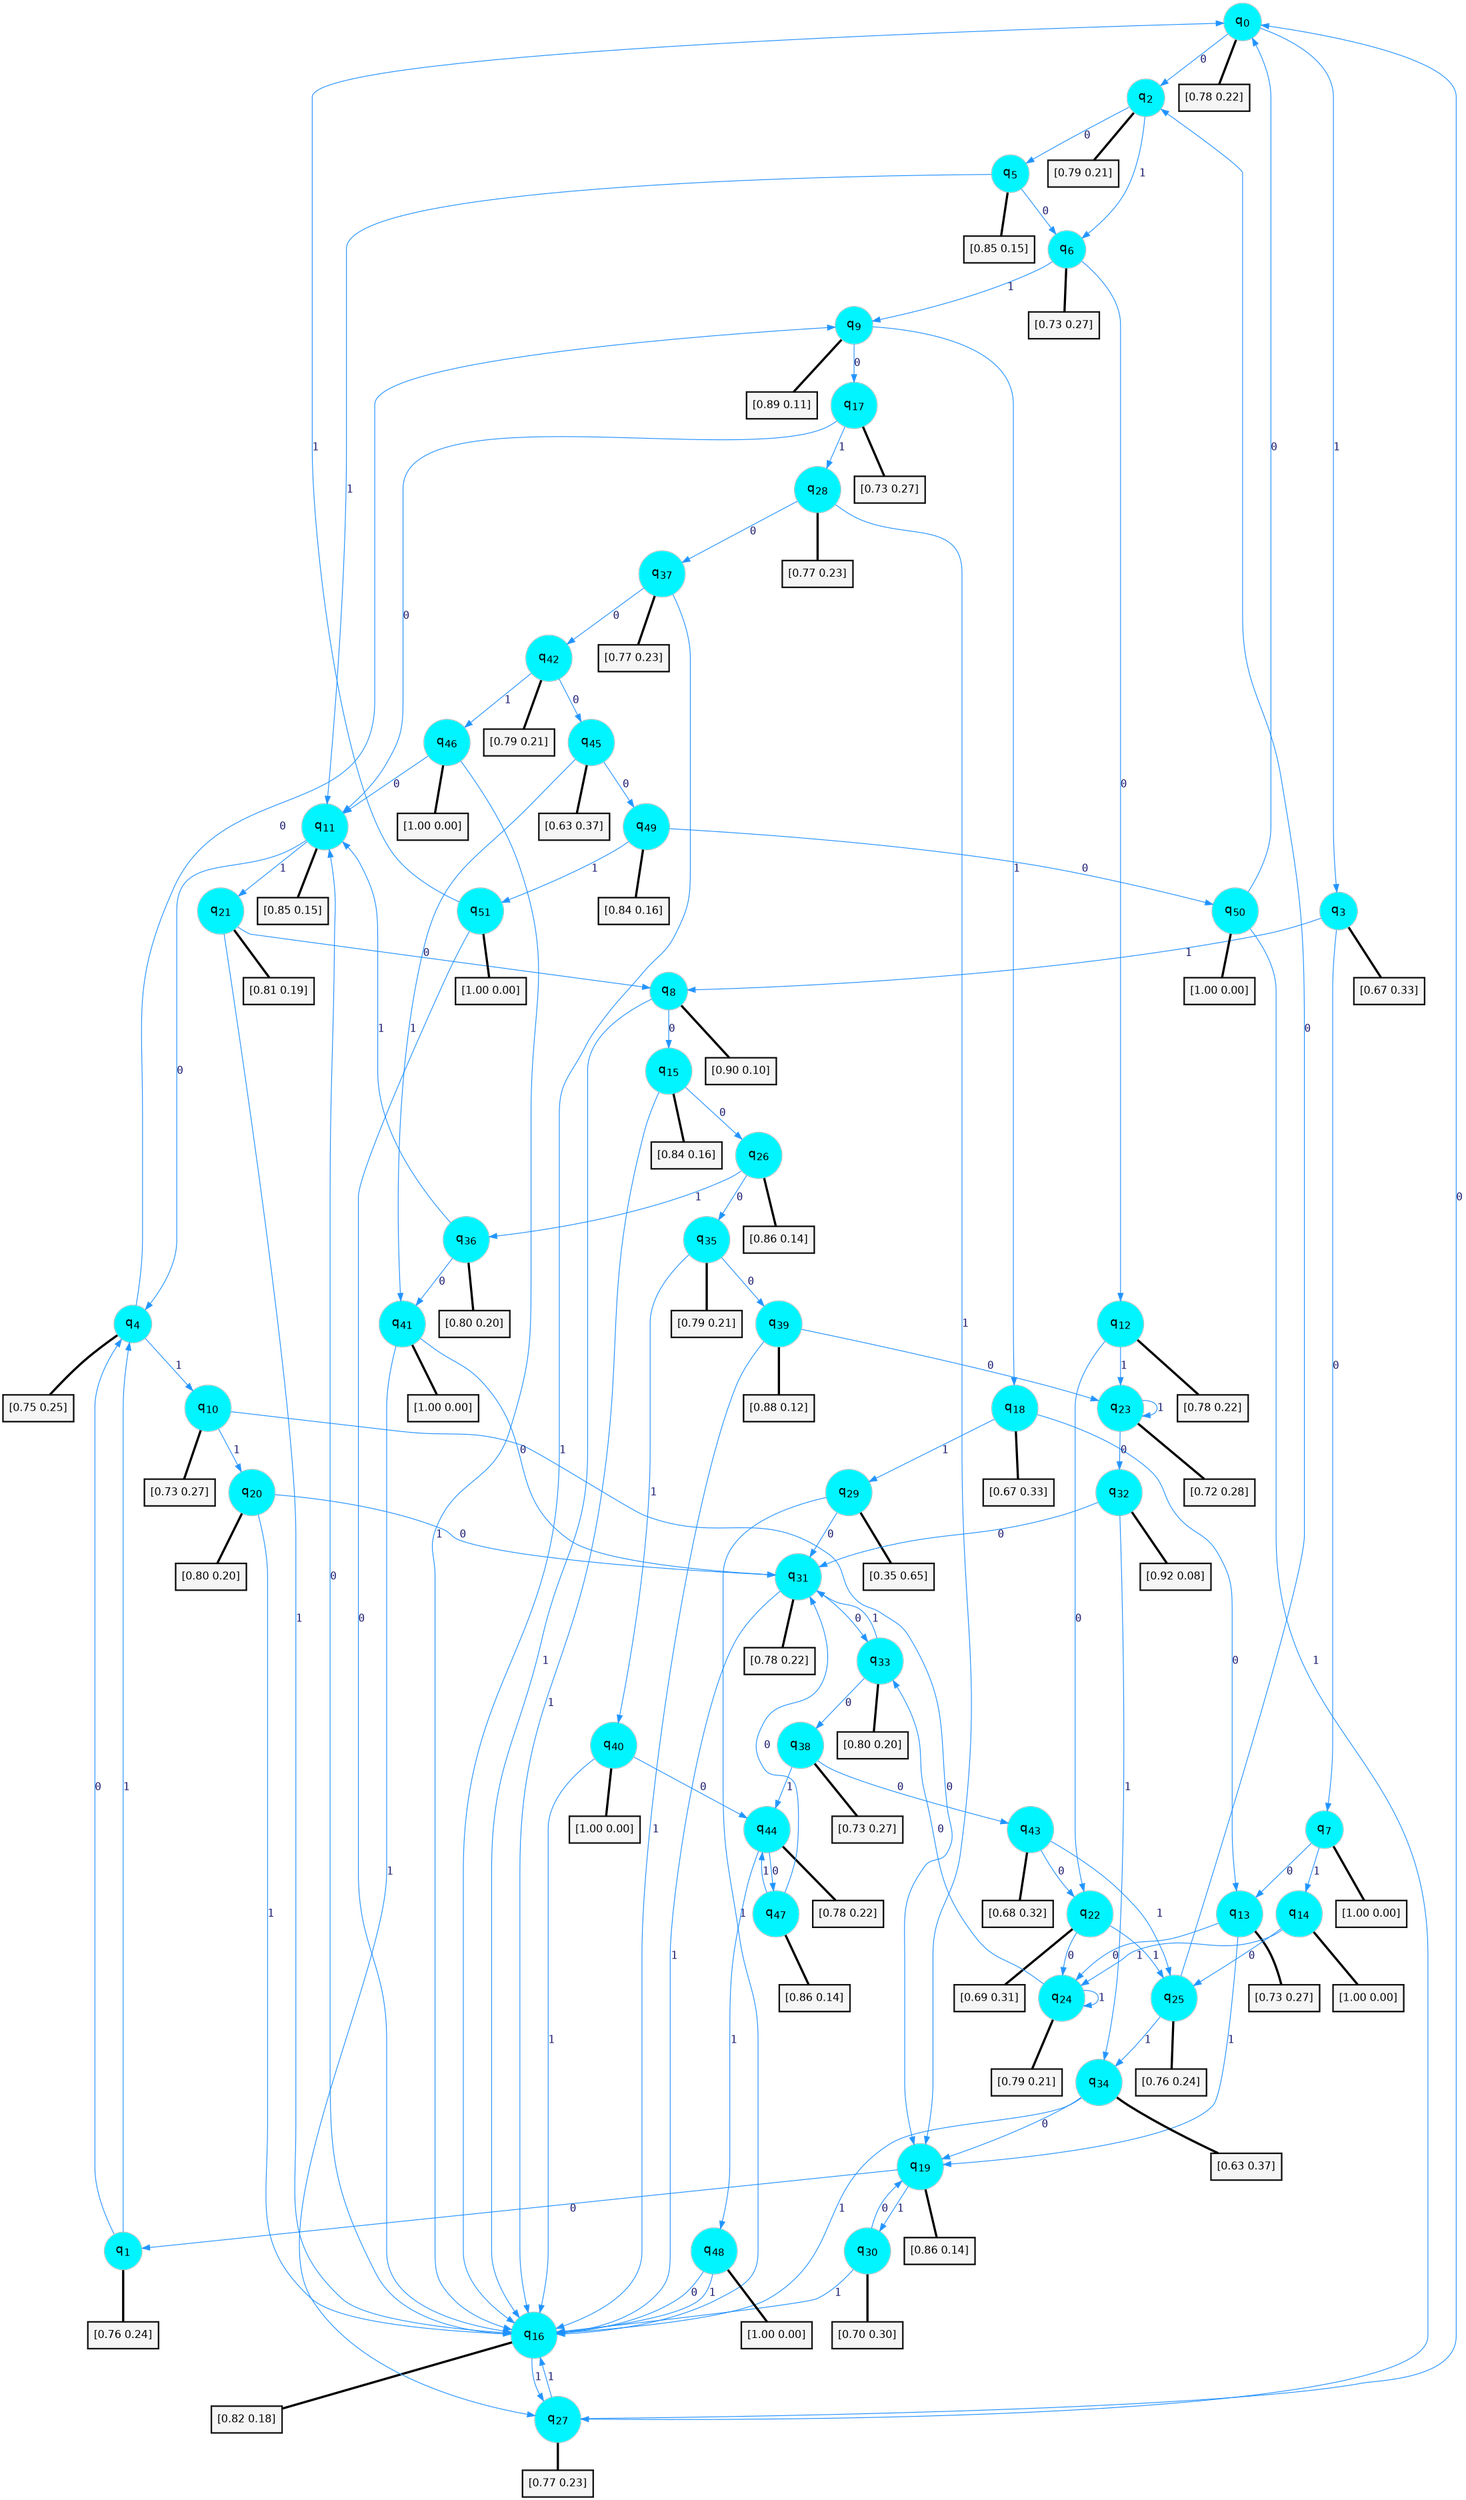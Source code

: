 digraph G {
graph [
bgcolor=transparent, dpi=300, rankdir=TD, size="40,25"];
node [
color=gray, fillcolor=turquoise1, fontcolor=black, fontname=Helvetica, fontsize=16, fontweight=bold, shape=circle, style=filled];
edge [
arrowsize=1, color=dodgerblue1, fontcolor=midnightblue, fontname=courier, fontweight=bold, penwidth=1, style=solid, weight=20];
0[label=<q<SUB>0</SUB>>];
1[label=<q<SUB>1</SUB>>];
2[label=<q<SUB>2</SUB>>];
3[label=<q<SUB>3</SUB>>];
4[label=<q<SUB>4</SUB>>];
5[label=<q<SUB>5</SUB>>];
6[label=<q<SUB>6</SUB>>];
7[label=<q<SUB>7</SUB>>];
8[label=<q<SUB>8</SUB>>];
9[label=<q<SUB>9</SUB>>];
10[label=<q<SUB>10</SUB>>];
11[label=<q<SUB>11</SUB>>];
12[label=<q<SUB>12</SUB>>];
13[label=<q<SUB>13</SUB>>];
14[label=<q<SUB>14</SUB>>];
15[label=<q<SUB>15</SUB>>];
16[label=<q<SUB>16</SUB>>];
17[label=<q<SUB>17</SUB>>];
18[label=<q<SUB>18</SUB>>];
19[label=<q<SUB>19</SUB>>];
20[label=<q<SUB>20</SUB>>];
21[label=<q<SUB>21</SUB>>];
22[label=<q<SUB>22</SUB>>];
23[label=<q<SUB>23</SUB>>];
24[label=<q<SUB>24</SUB>>];
25[label=<q<SUB>25</SUB>>];
26[label=<q<SUB>26</SUB>>];
27[label=<q<SUB>27</SUB>>];
28[label=<q<SUB>28</SUB>>];
29[label=<q<SUB>29</SUB>>];
30[label=<q<SUB>30</SUB>>];
31[label=<q<SUB>31</SUB>>];
32[label=<q<SUB>32</SUB>>];
33[label=<q<SUB>33</SUB>>];
34[label=<q<SUB>34</SUB>>];
35[label=<q<SUB>35</SUB>>];
36[label=<q<SUB>36</SUB>>];
37[label=<q<SUB>37</SUB>>];
38[label=<q<SUB>38</SUB>>];
39[label=<q<SUB>39</SUB>>];
40[label=<q<SUB>40</SUB>>];
41[label=<q<SUB>41</SUB>>];
42[label=<q<SUB>42</SUB>>];
43[label=<q<SUB>43</SUB>>];
44[label=<q<SUB>44</SUB>>];
45[label=<q<SUB>45</SUB>>];
46[label=<q<SUB>46</SUB>>];
47[label=<q<SUB>47</SUB>>];
48[label=<q<SUB>48</SUB>>];
49[label=<q<SUB>49</SUB>>];
50[label=<q<SUB>50</SUB>>];
51[label=<q<SUB>51</SUB>>];
52[label="[0.78 0.22]", shape=box,fontcolor=black, fontname=Helvetica, fontsize=14, penwidth=2, fillcolor=whitesmoke,color=black];
53[label="[0.76 0.24]", shape=box,fontcolor=black, fontname=Helvetica, fontsize=14, penwidth=2, fillcolor=whitesmoke,color=black];
54[label="[0.79 0.21]", shape=box,fontcolor=black, fontname=Helvetica, fontsize=14, penwidth=2, fillcolor=whitesmoke,color=black];
55[label="[0.67 0.33]", shape=box,fontcolor=black, fontname=Helvetica, fontsize=14, penwidth=2, fillcolor=whitesmoke,color=black];
56[label="[0.75 0.25]", shape=box,fontcolor=black, fontname=Helvetica, fontsize=14, penwidth=2, fillcolor=whitesmoke,color=black];
57[label="[0.85 0.15]", shape=box,fontcolor=black, fontname=Helvetica, fontsize=14, penwidth=2, fillcolor=whitesmoke,color=black];
58[label="[0.73 0.27]", shape=box,fontcolor=black, fontname=Helvetica, fontsize=14, penwidth=2, fillcolor=whitesmoke,color=black];
59[label="[1.00 0.00]", shape=box,fontcolor=black, fontname=Helvetica, fontsize=14, penwidth=2, fillcolor=whitesmoke,color=black];
60[label="[0.90 0.10]", shape=box,fontcolor=black, fontname=Helvetica, fontsize=14, penwidth=2, fillcolor=whitesmoke,color=black];
61[label="[0.89 0.11]", shape=box,fontcolor=black, fontname=Helvetica, fontsize=14, penwidth=2, fillcolor=whitesmoke,color=black];
62[label="[0.73 0.27]", shape=box,fontcolor=black, fontname=Helvetica, fontsize=14, penwidth=2, fillcolor=whitesmoke,color=black];
63[label="[0.85 0.15]", shape=box,fontcolor=black, fontname=Helvetica, fontsize=14, penwidth=2, fillcolor=whitesmoke,color=black];
64[label="[0.78 0.22]", shape=box,fontcolor=black, fontname=Helvetica, fontsize=14, penwidth=2, fillcolor=whitesmoke,color=black];
65[label="[0.73 0.27]", shape=box,fontcolor=black, fontname=Helvetica, fontsize=14, penwidth=2, fillcolor=whitesmoke,color=black];
66[label="[1.00 0.00]", shape=box,fontcolor=black, fontname=Helvetica, fontsize=14, penwidth=2, fillcolor=whitesmoke,color=black];
67[label="[0.84 0.16]", shape=box,fontcolor=black, fontname=Helvetica, fontsize=14, penwidth=2, fillcolor=whitesmoke,color=black];
68[label="[0.82 0.18]", shape=box,fontcolor=black, fontname=Helvetica, fontsize=14, penwidth=2, fillcolor=whitesmoke,color=black];
69[label="[0.73 0.27]", shape=box,fontcolor=black, fontname=Helvetica, fontsize=14, penwidth=2, fillcolor=whitesmoke,color=black];
70[label="[0.67 0.33]", shape=box,fontcolor=black, fontname=Helvetica, fontsize=14, penwidth=2, fillcolor=whitesmoke,color=black];
71[label="[0.86 0.14]", shape=box,fontcolor=black, fontname=Helvetica, fontsize=14, penwidth=2, fillcolor=whitesmoke,color=black];
72[label="[0.80 0.20]", shape=box,fontcolor=black, fontname=Helvetica, fontsize=14, penwidth=2, fillcolor=whitesmoke,color=black];
73[label="[0.81 0.19]", shape=box,fontcolor=black, fontname=Helvetica, fontsize=14, penwidth=2, fillcolor=whitesmoke,color=black];
74[label="[0.69 0.31]", shape=box,fontcolor=black, fontname=Helvetica, fontsize=14, penwidth=2, fillcolor=whitesmoke,color=black];
75[label="[0.72 0.28]", shape=box,fontcolor=black, fontname=Helvetica, fontsize=14, penwidth=2, fillcolor=whitesmoke,color=black];
76[label="[0.79 0.21]", shape=box,fontcolor=black, fontname=Helvetica, fontsize=14, penwidth=2, fillcolor=whitesmoke,color=black];
77[label="[0.76 0.24]", shape=box,fontcolor=black, fontname=Helvetica, fontsize=14, penwidth=2, fillcolor=whitesmoke,color=black];
78[label="[0.86 0.14]", shape=box,fontcolor=black, fontname=Helvetica, fontsize=14, penwidth=2, fillcolor=whitesmoke,color=black];
79[label="[0.77 0.23]", shape=box,fontcolor=black, fontname=Helvetica, fontsize=14, penwidth=2, fillcolor=whitesmoke,color=black];
80[label="[0.77 0.23]", shape=box,fontcolor=black, fontname=Helvetica, fontsize=14, penwidth=2, fillcolor=whitesmoke,color=black];
81[label="[0.35 0.65]", shape=box,fontcolor=black, fontname=Helvetica, fontsize=14, penwidth=2, fillcolor=whitesmoke,color=black];
82[label="[0.70 0.30]", shape=box,fontcolor=black, fontname=Helvetica, fontsize=14, penwidth=2, fillcolor=whitesmoke,color=black];
83[label="[0.78 0.22]", shape=box,fontcolor=black, fontname=Helvetica, fontsize=14, penwidth=2, fillcolor=whitesmoke,color=black];
84[label="[0.92 0.08]", shape=box,fontcolor=black, fontname=Helvetica, fontsize=14, penwidth=2, fillcolor=whitesmoke,color=black];
85[label="[0.80 0.20]", shape=box,fontcolor=black, fontname=Helvetica, fontsize=14, penwidth=2, fillcolor=whitesmoke,color=black];
86[label="[0.63 0.37]", shape=box,fontcolor=black, fontname=Helvetica, fontsize=14, penwidth=2, fillcolor=whitesmoke,color=black];
87[label="[0.79 0.21]", shape=box,fontcolor=black, fontname=Helvetica, fontsize=14, penwidth=2, fillcolor=whitesmoke,color=black];
88[label="[0.80 0.20]", shape=box,fontcolor=black, fontname=Helvetica, fontsize=14, penwidth=2, fillcolor=whitesmoke,color=black];
89[label="[0.77 0.23]", shape=box,fontcolor=black, fontname=Helvetica, fontsize=14, penwidth=2, fillcolor=whitesmoke,color=black];
90[label="[0.73 0.27]", shape=box,fontcolor=black, fontname=Helvetica, fontsize=14, penwidth=2, fillcolor=whitesmoke,color=black];
91[label="[0.88 0.12]", shape=box,fontcolor=black, fontname=Helvetica, fontsize=14, penwidth=2, fillcolor=whitesmoke,color=black];
92[label="[1.00 0.00]", shape=box,fontcolor=black, fontname=Helvetica, fontsize=14, penwidth=2, fillcolor=whitesmoke,color=black];
93[label="[1.00 0.00]", shape=box,fontcolor=black, fontname=Helvetica, fontsize=14, penwidth=2, fillcolor=whitesmoke,color=black];
94[label="[0.79 0.21]", shape=box,fontcolor=black, fontname=Helvetica, fontsize=14, penwidth=2, fillcolor=whitesmoke,color=black];
95[label="[0.68 0.32]", shape=box,fontcolor=black, fontname=Helvetica, fontsize=14, penwidth=2, fillcolor=whitesmoke,color=black];
96[label="[0.78 0.22]", shape=box,fontcolor=black, fontname=Helvetica, fontsize=14, penwidth=2, fillcolor=whitesmoke,color=black];
97[label="[0.63 0.37]", shape=box,fontcolor=black, fontname=Helvetica, fontsize=14, penwidth=2, fillcolor=whitesmoke,color=black];
98[label="[1.00 0.00]", shape=box,fontcolor=black, fontname=Helvetica, fontsize=14, penwidth=2, fillcolor=whitesmoke,color=black];
99[label="[0.86 0.14]", shape=box,fontcolor=black, fontname=Helvetica, fontsize=14, penwidth=2, fillcolor=whitesmoke,color=black];
100[label="[1.00 0.00]", shape=box,fontcolor=black, fontname=Helvetica, fontsize=14, penwidth=2, fillcolor=whitesmoke,color=black];
101[label="[0.84 0.16]", shape=box,fontcolor=black, fontname=Helvetica, fontsize=14, penwidth=2, fillcolor=whitesmoke,color=black];
102[label="[1.00 0.00]", shape=box,fontcolor=black, fontname=Helvetica, fontsize=14, penwidth=2, fillcolor=whitesmoke,color=black];
103[label="[1.00 0.00]", shape=box,fontcolor=black, fontname=Helvetica, fontsize=14, penwidth=2, fillcolor=whitesmoke,color=black];
0->2 [label=0];
0->3 [label=1];
0->52 [arrowhead=none, penwidth=3,color=black];
1->4 [label=0];
1->4 [label=1];
1->53 [arrowhead=none, penwidth=3,color=black];
2->5 [label=0];
2->6 [label=1];
2->54 [arrowhead=none, penwidth=3,color=black];
3->7 [label=0];
3->8 [label=1];
3->55 [arrowhead=none, penwidth=3,color=black];
4->9 [label=0];
4->10 [label=1];
4->56 [arrowhead=none, penwidth=3,color=black];
5->6 [label=0];
5->11 [label=1];
5->57 [arrowhead=none, penwidth=3,color=black];
6->12 [label=0];
6->9 [label=1];
6->58 [arrowhead=none, penwidth=3,color=black];
7->13 [label=0];
7->14 [label=1];
7->59 [arrowhead=none, penwidth=3,color=black];
8->15 [label=0];
8->16 [label=1];
8->60 [arrowhead=none, penwidth=3,color=black];
9->17 [label=0];
9->18 [label=1];
9->61 [arrowhead=none, penwidth=3,color=black];
10->19 [label=0];
10->20 [label=1];
10->62 [arrowhead=none, penwidth=3,color=black];
11->4 [label=0];
11->21 [label=1];
11->63 [arrowhead=none, penwidth=3,color=black];
12->22 [label=0];
12->23 [label=1];
12->64 [arrowhead=none, penwidth=3,color=black];
13->24 [label=0];
13->19 [label=1];
13->65 [arrowhead=none, penwidth=3,color=black];
14->25 [label=0];
14->24 [label=1];
14->66 [arrowhead=none, penwidth=3,color=black];
15->26 [label=0];
15->16 [label=1];
15->67 [arrowhead=none, penwidth=3,color=black];
16->11 [label=0];
16->27 [label=1];
16->68 [arrowhead=none, penwidth=3,color=black];
17->11 [label=0];
17->28 [label=1];
17->69 [arrowhead=none, penwidth=3,color=black];
18->13 [label=0];
18->29 [label=1];
18->70 [arrowhead=none, penwidth=3,color=black];
19->1 [label=0];
19->30 [label=1];
19->71 [arrowhead=none, penwidth=3,color=black];
20->31 [label=0];
20->16 [label=1];
20->72 [arrowhead=none, penwidth=3,color=black];
21->8 [label=0];
21->16 [label=1];
21->73 [arrowhead=none, penwidth=3,color=black];
22->24 [label=0];
22->25 [label=1];
22->74 [arrowhead=none, penwidth=3,color=black];
23->32 [label=0];
23->23 [label=1];
23->75 [arrowhead=none, penwidth=3,color=black];
24->33 [label=0];
24->24 [label=1];
24->76 [arrowhead=none, penwidth=3,color=black];
25->2 [label=0];
25->34 [label=1];
25->77 [arrowhead=none, penwidth=3,color=black];
26->35 [label=0];
26->36 [label=1];
26->78 [arrowhead=none, penwidth=3,color=black];
27->0 [label=0];
27->16 [label=1];
27->79 [arrowhead=none, penwidth=3,color=black];
28->37 [label=0];
28->19 [label=1];
28->80 [arrowhead=none, penwidth=3,color=black];
29->31 [label=0];
29->16 [label=1];
29->81 [arrowhead=none, penwidth=3,color=black];
30->19 [label=0];
30->16 [label=1];
30->82 [arrowhead=none, penwidth=3,color=black];
31->33 [label=0];
31->16 [label=1];
31->83 [arrowhead=none, penwidth=3,color=black];
32->31 [label=0];
32->34 [label=1];
32->84 [arrowhead=none, penwidth=3,color=black];
33->38 [label=0];
33->31 [label=1];
33->85 [arrowhead=none, penwidth=3,color=black];
34->19 [label=0];
34->16 [label=1];
34->86 [arrowhead=none, penwidth=3,color=black];
35->39 [label=0];
35->40 [label=1];
35->87 [arrowhead=none, penwidth=3,color=black];
36->41 [label=0];
36->11 [label=1];
36->88 [arrowhead=none, penwidth=3,color=black];
37->42 [label=0];
37->16 [label=1];
37->89 [arrowhead=none, penwidth=3,color=black];
38->43 [label=0];
38->44 [label=1];
38->90 [arrowhead=none, penwidth=3,color=black];
39->23 [label=0];
39->16 [label=1];
39->91 [arrowhead=none, penwidth=3,color=black];
40->44 [label=0];
40->16 [label=1];
40->92 [arrowhead=none, penwidth=3,color=black];
41->31 [label=0];
41->27 [label=1];
41->93 [arrowhead=none, penwidth=3,color=black];
42->45 [label=0];
42->46 [label=1];
42->94 [arrowhead=none, penwidth=3,color=black];
43->22 [label=0];
43->25 [label=1];
43->95 [arrowhead=none, penwidth=3,color=black];
44->47 [label=0];
44->48 [label=1];
44->96 [arrowhead=none, penwidth=3,color=black];
45->49 [label=0];
45->41 [label=1];
45->97 [arrowhead=none, penwidth=3,color=black];
46->11 [label=0];
46->16 [label=1];
46->98 [arrowhead=none, penwidth=3,color=black];
47->31 [label=0];
47->44 [label=1];
47->99 [arrowhead=none, penwidth=3,color=black];
48->16 [label=0];
48->16 [label=1];
48->100 [arrowhead=none, penwidth=3,color=black];
49->50 [label=0];
49->51 [label=1];
49->101 [arrowhead=none, penwidth=3,color=black];
50->0 [label=0];
50->27 [label=1];
50->102 [arrowhead=none, penwidth=3,color=black];
51->16 [label=0];
51->0 [label=1];
51->103 [arrowhead=none, penwidth=3,color=black];
}
